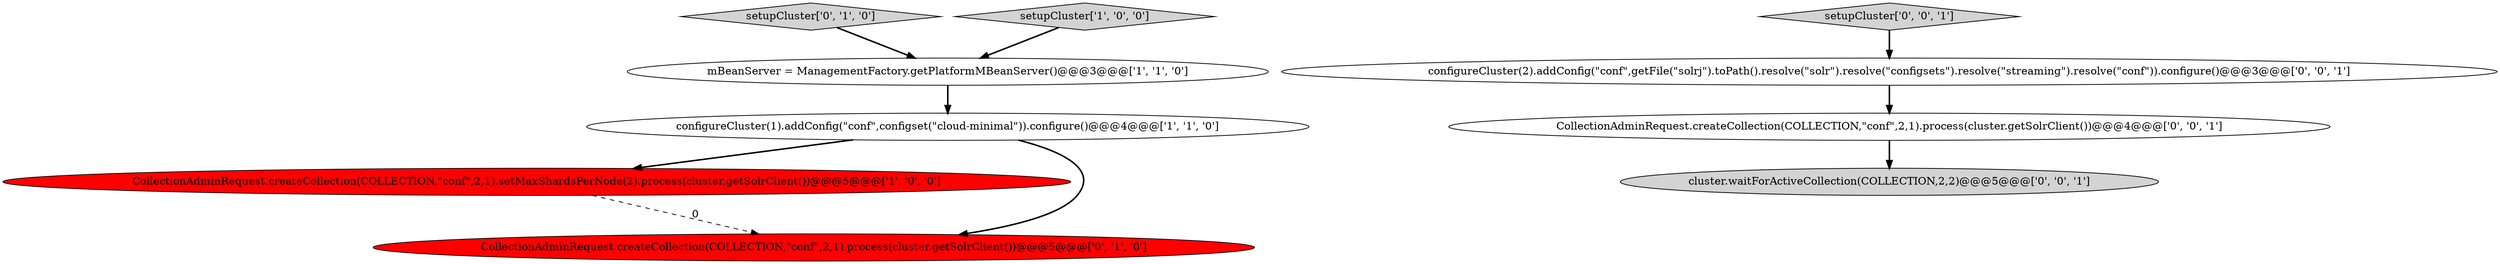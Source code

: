 digraph {
5 [style = filled, label = "setupCluster['0', '1', '0']", fillcolor = lightgray, shape = diamond image = "AAA0AAABBB2BBB"];
3 [style = filled, label = "mBeanServer = ManagementFactory.getPlatformMBeanServer()@@@3@@@['1', '1', '0']", fillcolor = white, shape = ellipse image = "AAA0AAABBB1BBB"];
1 [style = filled, label = "CollectionAdminRequest.createCollection(COLLECTION,\"conf\",2,1).setMaxShardsPerNode(2).process(cluster.getSolrClient())@@@5@@@['1', '0', '0']", fillcolor = red, shape = ellipse image = "AAA1AAABBB1BBB"];
7 [style = filled, label = "CollectionAdminRequest.createCollection(COLLECTION,\"conf\",2,1).process(cluster.getSolrClient())@@@4@@@['0', '0', '1']", fillcolor = white, shape = ellipse image = "AAA0AAABBB3BBB"];
9 [style = filled, label = "configureCluster(2).addConfig(\"conf\",getFile(\"solrj\").toPath().resolve(\"solr\").resolve(\"configsets\").resolve(\"streaming\").resolve(\"conf\")).configure()@@@3@@@['0', '0', '1']", fillcolor = white, shape = ellipse image = "AAA0AAABBB3BBB"];
6 [style = filled, label = "setupCluster['0', '0', '1']", fillcolor = lightgray, shape = diamond image = "AAA0AAABBB3BBB"];
2 [style = filled, label = "configureCluster(1).addConfig(\"conf\",configset(\"cloud-minimal\")).configure()@@@4@@@['1', '1', '0']", fillcolor = white, shape = ellipse image = "AAA0AAABBB1BBB"];
0 [style = filled, label = "setupCluster['1', '0', '0']", fillcolor = lightgray, shape = diamond image = "AAA0AAABBB1BBB"];
4 [style = filled, label = "CollectionAdminRequest.createCollection(COLLECTION,\"conf\",2,1).process(cluster.getSolrClient())@@@5@@@['0', '1', '0']", fillcolor = red, shape = ellipse image = "AAA1AAABBB2BBB"];
8 [style = filled, label = "cluster.waitForActiveCollection(COLLECTION,2,2)@@@5@@@['0', '0', '1']", fillcolor = lightgray, shape = ellipse image = "AAA0AAABBB3BBB"];
5->3 [style = bold, label=""];
0->3 [style = bold, label=""];
1->4 [style = dashed, label="0"];
6->9 [style = bold, label=""];
3->2 [style = bold, label=""];
9->7 [style = bold, label=""];
7->8 [style = bold, label=""];
2->4 [style = bold, label=""];
2->1 [style = bold, label=""];
}
